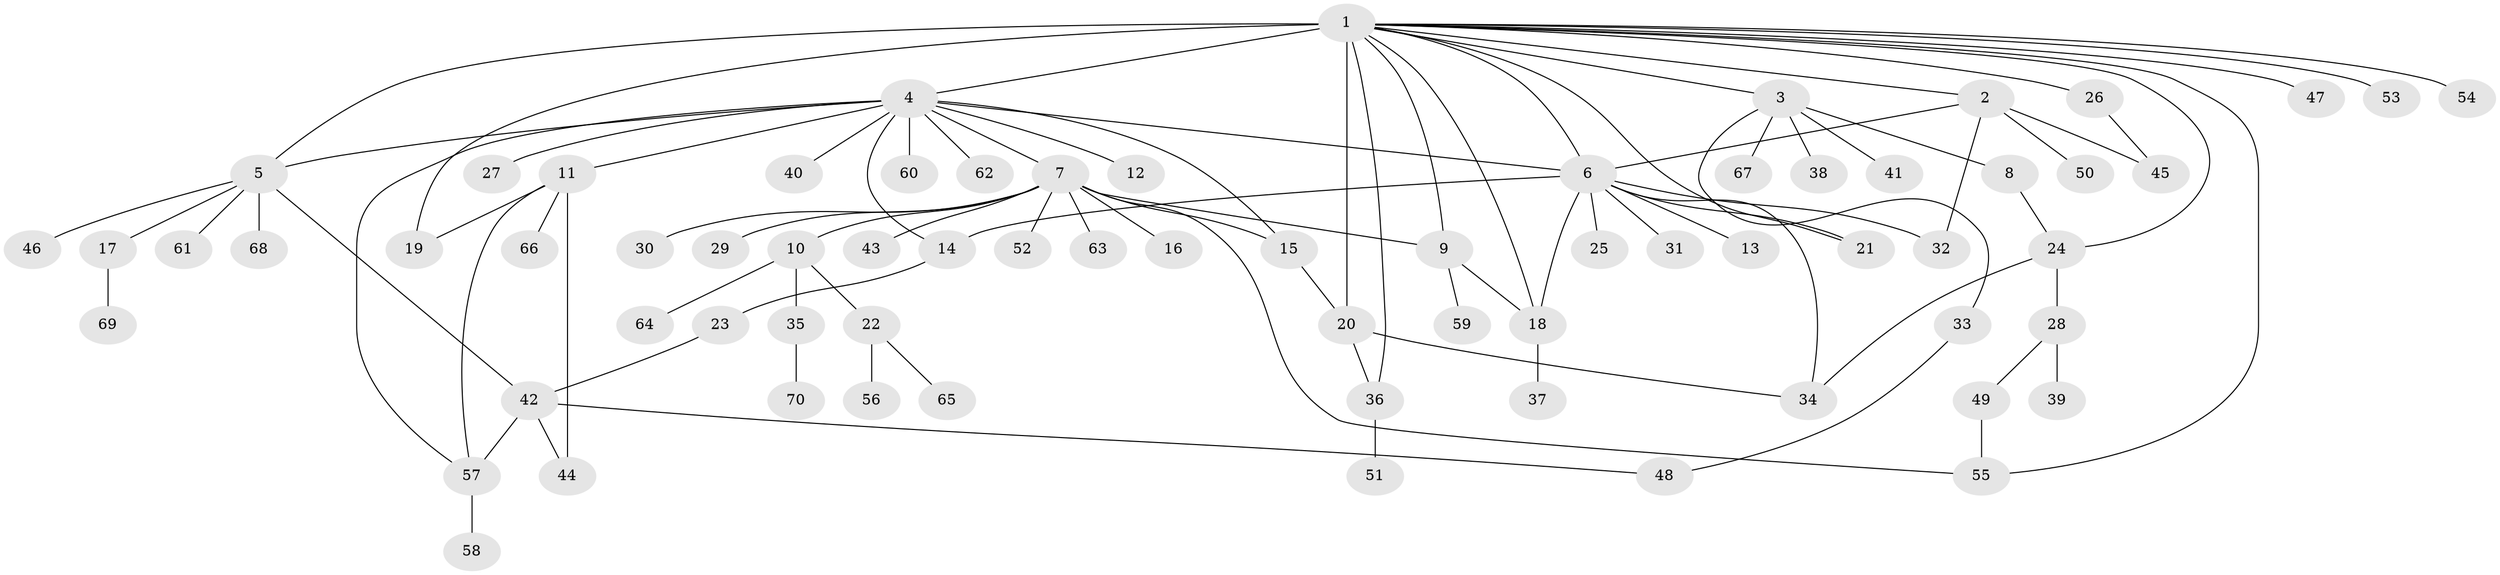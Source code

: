 // original degree distribution, {35: 0.007142857142857143, 7: 0.02142857142857143, 14: 0.007142857142857143, 8: 0.007142857142857143, 15: 0.007142857142857143, 12: 0.007142857142857143, 2: 0.30714285714285716, 1: 0.4928571428571429, 5: 0.02142857142857143, 6: 0.014285714285714285, 3: 0.09285714285714286, 4: 0.014285714285714285}
// Generated by graph-tools (version 1.1) at 2025/35/03/09/25 02:35:37]
// undirected, 70 vertices, 93 edges
graph export_dot {
graph [start="1"]
  node [color=gray90,style=filled];
  1;
  2;
  3;
  4;
  5;
  6;
  7;
  8;
  9;
  10;
  11;
  12;
  13;
  14;
  15;
  16;
  17;
  18;
  19;
  20;
  21;
  22;
  23;
  24;
  25;
  26;
  27;
  28;
  29;
  30;
  31;
  32;
  33;
  34;
  35;
  36;
  37;
  38;
  39;
  40;
  41;
  42;
  43;
  44;
  45;
  46;
  47;
  48;
  49;
  50;
  51;
  52;
  53;
  54;
  55;
  56;
  57;
  58;
  59;
  60;
  61;
  62;
  63;
  64;
  65;
  66;
  67;
  68;
  69;
  70;
  1 -- 2 [weight=1.0];
  1 -- 3 [weight=1.0];
  1 -- 4 [weight=1.0];
  1 -- 5 [weight=1.0];
  1 -- 6 [weight=1.0];
  1 -- 9 [weight=3.0];
  1 -- 18 [weight=1.0];
  1 -- 19 [weight=1.0];
  1 -- 20 [weight=14.0];
  1 -- 21 [weight=1.0];
  1 -- 24 [weight=1.0];
  1 -- 26 [weight=1.0];
  1 -- 36 [weight=1.0];
  1 -- 47 [weight=1.0];
  1 -- 53 [weight=1.0];
  1 -- 54 [weight=1.0];
  1 -- 55 [weight=1.0];
  2 -- 6 [weight=1.0];
  2 -- 32 [weight=1.0];
  2 -- 45 [weight=1.0];
  2 -- 50 [weight=2.0];
  3 -- 8 [weight=1.0];
  3 -- 33 [weight=1.0];
  3 -- 38 [weight=1.0];
  3 -- 41 [weight=1.0];
  3 -- 67 [weight=1.0];
  4 -- 5 [weight=1.0];
  4 -- 6 [weight=1.0];
  4 -- 7 [weight=1.0];
  4 -- 11 [weight=1.0];
  4 -- 12 [weight=1.0];
  4 -- 14 [weight=1.0];
  4 -- 15 [weight=1.0];
  4 -- 27 [weight=1.0];
  4 -- 40 [weight=1.0];
  4 -- 57 [weight=1.0];
  4 -- 60 [weight=1.0];
  4 -- 62 [weight=1.0];
  5 -- 17 [weight=1.0];
  5 -- 42 [weight=1.0];
  5 -- 46 [weight=1.0];
  5 -- 61 [weight=1.0];
  5 -- 68 [weight=1.0];
  6 -- 13 [weight=1.0];
  6 -- 14 [weight=1.0];
  6 -- 18 [weight=1.0];
  6 -- 21 [weight=1.0];
  6 -- 25 [weight=1.0];
  6 -- 31 [weight=4.0];
  6 -- 32 [weight=1.0];
  6 -- 34 [weight=1.0];
  7 -- 9 [weight=1.0];
  7 -- 10 [weight=1.0];
  7 -- 15 [weight=1.0];
  7 -- 16 [weight=1.0];
  7 -- 29 [weight=1.0];
  7 -- 30 [weight=1.0];
  7 -- 43 [weight=1.0];
  7 -- 52 [weight=1.0];
  7 -- 55 [weight=1.0];
  7 -- 63 [weight=1.0];
  8 -- 24 [weight=2.0];
  9 -- 18 [weight=1.0];
  9 -- 59 [weight=1.0];
  10 -- 22 [weight=1.0];
  10 -- 35 [weight=1.0];
  10 -- 64 [weight=1.0];
  11 -- 19 [weight=1.0];
  11 -- 44 [weight=1.0];
  11 -- 57 [weight=1.0];
  11 -- 66 [weight=1.0];
  14 -- 23 [weight=1.0];
  15 -- 20 [weight=1.0];
  17 -- 69 [weight=1.0];
  18 -- 37 [weight=1.0];
  20 -- 34 [weight=1.0];
  20 -- 36 [weight=1.0];
  22 -- 56 [weight=1.0];
  22 -- 65 [weight=1.0];
  23 -- 42 [weight=2.0];
  24 -- 28 [weight=1.0];
  24 -- 34 [weight=1.0];
  26 -- 45 [weight=1.0];
  28 -- 39 [weight=2.0];
  28 -- 49 [weight=1.0];
  33 -- 48 [weight=1.0];
  35 -- 70 [weight=1.0];
  36 -- 51 [weight=1.0];
  42 -- 44 [weight=1.0];
  42 -- 48 [weight=1.0];
  42 -- 57 [weight=1.0];
  49 -- 55 [weight=1.0];
  57 -- 58 [weight=2.0];
}
